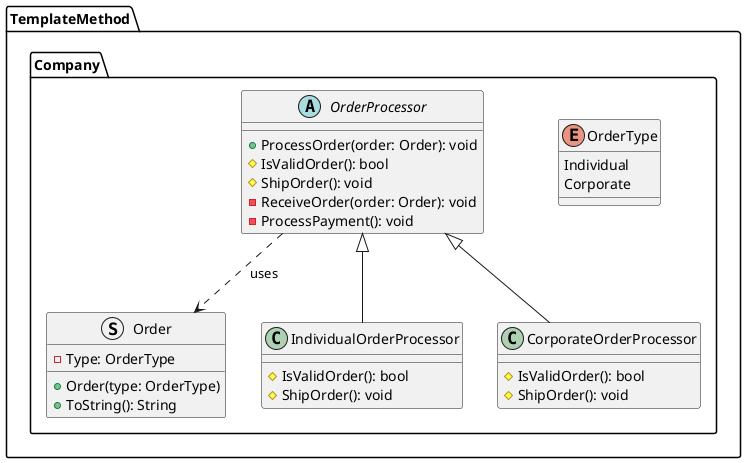 @startuml class_diagram_template_method
namespace TemplateMethod.Company {
    struct Order {
        - Type: OrderType
        + Order(type: OrderType)
        + ToString(): String
    }

    enum OrderType {
        Individual
        Corporate
    }

    abstract class OrderProcessor {
        + ProcessOrder(order: Order): void
        # IsValidOrder(): bool
        # ShipOrder(): void
        - ReceiveOrder(order: Order): void
        - ProcessPayment(): void
    }

    class IndividualOrderProcessor {
        # IsValidOrder(): bool
        # ShipOrder(): void
    }

    class CorporateOrderProcessor {
        # IsValidOrder(): bool
        # ShipOrder(): void
    }
}

TemplateMethod.Company.OrderProcessor <|-- TemplateMethod.Company.IndividualOrderProcessor
TemplateMethod.Company.OrderProcessor <|-- TemplateMethod.Company.CorporateOrderProcessor

TemplateMethod.Company.OrderProcessor ..> TemplateMethod.Company.Order : uses
@enduml
